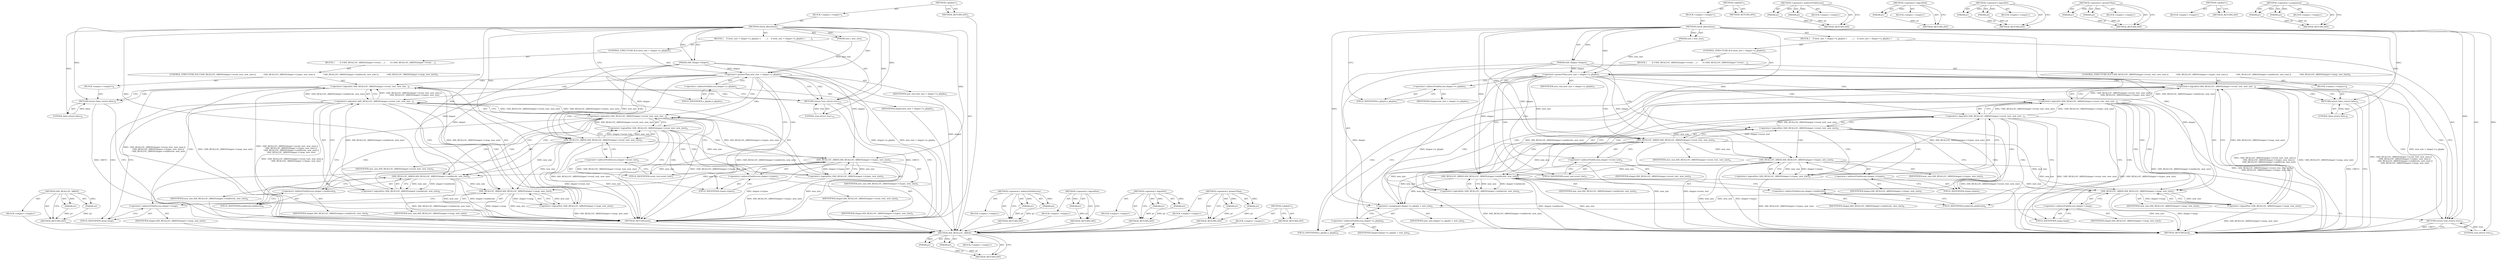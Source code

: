 digraph "&lt;operator&gt;.assignment" {
vulnerable_92 [label=<(METHOD,ASS_REALLOC_ARRAY)>];
vulnerable_93 [label=<(PARAM,p1)>];
vulnerable_94 [label=<(PARAM,p2)>];
vulnerable_95 [label=<(BLOCK,&lt;empty&gt;,&lt;empty&gt;)>];
vulnerable_96 [label=<(METHOD_RETURN,ANY)>];
vulnerable_6 [label=<(METHOD,&lt;global&gt;)<SUB>1</SUB>>];
vulnerable_7 [label=<(BLOCK,&lt;empty&gt;,&lt;empty&gt;)<SUB>1</SUB>>];
vulnerable_8 [label=<(METHOD,check_allocations)<SUB>1</SUB>>];
vulnerable_9 [label=<(PARAM,ASS_Shaper *shaper)<SUB>1</SUB>>];
vulnerable_10 [label=<(PARAM,size_t new_size)<SUB>1</SUB>>];
vulnerable_11 [label=<(BLOCK,{
    if (new_size &gt; shaper-&gt;n_glyphs) {
      ...,{
    if (new_size &gt; shaper-&gt;n_glyphs) {
      ...)<SUB>2</SUB>>];
vulnerable_12 [label=<(CONTROL_STRUCTURE,IF,if (new_size &gt; shaper-&gt;n_glyphs))<SUB>3</SUB>>];
vulnerable_13 [label=<(&lt;operator&gt;.greaterThan,new_size &gt; shaper-&gt;n_glyphs)<SUB>3</SUB>>];
vulnerable_14 [label=<(IDENTIFIER,new_size,new_size &gt; shaper-&gt;n_glyphs)<SUB>3</SUB>>];
vulnerable_15 [label=<(&lt;operator&gt;.indirectFieldAccess,shaper-&gt;n_glyphs)<SUB>3</SUB>>];
vulnerable_16 [label=<(IDENTIFIER,shaper,new_size &gt; shaper-&gt;n_glyphs)<SUB>3</SUB>>];
vulnerable_17 [label=<(FIELD_IDENTIFIER,n_glyphs,n_glyphs)<SUB>3</SUB>>];
vulnerable_18 [label=<(BLOCK,{
        if (!ASS_REALLOC_ARRAY(shaper-&gt;event_...,{
        if (!ASS_REALLOC_ARRAY(shaper-&gt;event_...)<SUB>3</SUB>>];
vulnerable_19 [label=<(CONTROL_STRUCTURE,IF,if (!ASS_REALLOC_ARRAY(shaper-&gt;event_text, new_size) ||
            !ASS_REALLOC_ARRAY(shaper-&gt;ctypes, new_size) ||
             !ASS_REALLOC_ARRAY(shaper-&gt;emblevels, new_size) ||
             !ASS_REALLOC_ARRAY(shaper-&gt;cmap, new_size)))<SUB>4</SUB>>];
vulnerable_20 [label=<(&lt;operator&gt;.logicalOr,!ASS_REALLOC_ARRAY(shaper-&gt;event_text, new_size...)<SUB>4</SUB>>];
vulnerable_21 [label=<(&lt;operator&gt;.logicalOr,!ASS_REALLOC_ARRAY(shaper-&gt;event_text, new_size...)<SUB>4</SUB>>];
vulnerable_22 [label=<(&lt;operator&gt;.logicalOr,!ASS_REALLOC_ARRAY(shaper-&gt;event_text, new_size...)<SUB>4</SUB>>];
vulnerable_23 [label=<(&lt;operator&gt;.logicalNot,!ASS_REALLOC_ARRAY(shaper-&gt;event_text, new_size))<SUB>4</SUB>>];
vulnerable_24 [label=<(ASS_REALLOC_ARRAY,ASS_REALLOC_ARRAY(shaper-&gt;event_text, new_size))<SUB>4</SUB>>];
vulnerable_25 [label=<(&lt;operator&gt;.indirectFieldAccess,shaper-&gt;event_text)<SUB>4</SUB>>];
vulnerable_26 [label=<(IDENTIFIER,shaper,ASS_REALLOC_ARRAY(shaper-&gt;event_text, new_size))<SUB>4</SUB>>];
vulnerable_27 [label=<(FIELD_IDENTIFIER,event_text,event_text)<SUB>4</SUB>>];
vulnerable_28 [label=<(IDENTIFIER,new_size,ASS_REALLOC_ARRAY(shaper-&gt;event_text, new_size))<SUB>4</SUB>>];
vulnerable_29 [label=<(&lt;operator&gt;.logicalNot,!ASS_REALLOC_ARRAY(shaper-&gt;ctypes, new_size))<SUB>5</SUB>>];
vulnerable_30 [label=<(ASS_REALLOC_ARRAY,ASS_REALLOC_ARRAY(shaper-&gt;ctypes, new_size))<SUB>5</SUB>>];
vulnerable_31 [label=<(&lt;operator&gt;.indirectFieldAccess,shaper-&gt;ctypes)<SUB>5</SUB>>];
vulnerable_32 [label=<(IDENTIFIER,shaper,ASS_REALLOC_ARRAY(shaper-&gt;ctypes, new_size))<SUB>5</SUB>>];
vulnerable_33 [label=<(FIELD_IDENTIFIER,ctypes,ctypes)<SUB>5</SUB>>];
vulnerable_34 [label=<(IDENTIFIER,new_size,ASS_REALLOC_ARRAY(shaper-&gt;ctypes, new_size))<SUB>5</SUB>>];
vulnerable_35 [label=<(&lt;operator&gt;.logicalNot,!ASS_REALLOC_ARRAY(shaper-&gt;emblevels, new_size))<SUB>6</SUB>>];
vulnerable_36 [label=<(ASS_REALLOC_ARRAY,ASS_REALLOC_ARRAY(shaper-&gt;emblevels, new_size))<SUB>6</SUB>>];
vulnerable_37 [label=<(&lt;operator&gt;.indirectFieldAccess,shaper-&gt;emblevels)<SUB>6</SUB>>];
vulnerable_38 [label=<(IDENTIFIER,shaper,ASS_REALLOC_ARRAY(shaper-&gt;emblevels, new_size))<SUB>6</SUB>>];
vulnerable_39 [label=<(FIELD_IDENTIFIER,emblevels,emblevels)<SUB>6</SUB>>];
vulnerable_40 [label=<(IDENTIFIER,new_size,ASS_REALLOC_ARRAY(shaper-&gt;emblevels, new_size))<SUB>6</SUB>>];
vulnerable_41 [label=<(&lt;operator&gt;.logicalNot,!ASS_REALLOC_ARRAY(shaper-&gt;cmap, new_size))<SUB>7</SUB>>];
vulnerable_42 [label=<(ASS_REALLOC_ARRAY,ASS_REALLOC_ARRAY(shaper-&gt;cmap, new_size))<SUB>7</SUB>>];
vulnerable_43 [label=<(&lt;operator&gt;.indirectFieldAccess,shaper-&gt;cmap)<SUB>7</SUB>>];
vulnerable_44 [label=<(IDENTIFIER,shaper,ASS_REALLOC_ARRAY(shaper-&gt;cmap, new_size))<SUB>7</SUB>>];
vulnerable_45 [label=<(FIELD_IDENTIFIER,cmap,cmap)<SUB>7</SUB>>];
vulnerable_46 [label=<(IDENTIFIER,new_size,ASS_REALLOC_ARRAY(shaper-&gt;cmap, new_size))<SUB>7</SUB>>];
vulnerable_47 [label=<(BLOCK,&lt;empty&gt;,&lt;empty&gt;)<SUB>8</SUB>>];
vulnerable_48 [label=<(RETURN,return false;,return false;)<SUB>8</SUB>>];
vulnerable_49 [label=<(LITERAL,false,return false;)<SUB>8</SUB>>];
vulnerable_50 [label=<(RETURN,return true;,return true;)<SUB>10</SUB>>];
vulnerable_51 [label=<(LITERAL,true,return true;)<SUB>10</SUB>>];
vulnerable_52 [label=<(METHOD_RETURN,bool)<SUB>1</SUB>>];
vulnerable_54 [label=<(METHOD_RETURN,ANY)<SUB>1</SUB>>];
vulnerable_78 [label=<(METHOD,&lt;operator&gt;.indirectFieldAccess)>];
vulnerable_79 [label=<(PARAM,p1)>];
vulnerable_80 [label=<(PARAM,p2)>];
vulnerable_81 [label=<(BLOCK,&lt;empty&gt;,&lt;empty&gt;)>];
vulnerable_82 [label=<(METHOD_RETURN,ANY)>];
vulnerable_88 [label=<(METHOD,&lt;operator&gt;.logicalNot)>];
vulnerable_89 [label=<(PARAM,p1)>];
vulnerable_90 [label=<(BLOCK,&lt;empty&gt;,&lt;empty&gt;)>];
vulnerable_91 [label=<(METHOD_RETURN,ANY)>];
vulnerable_83 [label=<(METHOD,&lt;operator&gt;.logicalOr)>];
vulnerable_84 [label=<(PARAM,p1)>];
vulnerable_85 [label=<(PARAM,p2)>];
vulnerable_86 [label=<(BLOCK,&lt;empty&gt;,&lt;empty&gt;)>];
vulnerable_87 [label=<(METHOD_RETURN,ANY)>];
vulnerable_73 [label=<(METHOD,&lt;operator&gt;.greaterThan)>];
vulnerable_74 [label=<(PARAM,p1)>];
vulnerable_75 [label=<(PARAM,p2)>];
vulnerable_76 [label=<(BLOCK,&lt;empty&gt;,&lt;empty&gt;)>];
vulnerable_77 [label=<(METHOD_RETURN,ANY)>];
vulnerable_67 [label=<(METHOD,&lt;global&gt;)<SUB>1</SUB>>];
vulnerable_68 [label=<(BLOCK,&lt;empty&gt;,&lt;empty&gt;)>];
vulnerable_69 [label=<(METHOD_RETURN,ANY)>];
fixed_97 [label=<(METHOD,ASS_REALLOC_ARRAY)>];
fixed_98 [label=<(PARAM,p1)>];
fixed_99 [label=<(PARAM,p2)>];
fixed_100 [label=<(BLOCK,&lt;empty&gt;,&lt;empty&gt;)>];
fixed_101 [label=<(METHOD_RETURN,ANY)>];
fixed_6 [label=<(METHOD,&lt;global&gt;)<SUB>1</SUB>>];
fixed_7 [label=<(BLOCK,&lt;empty&gt;,&lt;empty&gt;)<SUB>1</SUB>>];
fixed_8 [label=<(METHOD,check_allocations)<SUB>1</SUB>>];
fixed_9 [label=<(PARAM,ASS_Shaper *shaper)<SUB>1</SUB>>];
fixed_10 [label=<(PARAM,size_t new_size)<SUB>1</SUB>>];
fixed_11 [label=<(BLOCK,{
    if (new_size &gt; shaper-&gt;n_glyphs) {
      ...,{
    if (new_size &gt; shaper-&gt;n_glyphs) {
      ...)<SUB>2</SUB>>];
fixed_12 [label=<(CONTROL_STRUCTURE,IF,if (new_size &gt; shaper-&gt;n_glyphs))<SUB>3</SUB>>];
fixed_13 [label=<(&lt;operator&gt;.greaterThan,new_size &gt; shaper-&gt;n_glyphs)<SUB>3</SUB>>];
fixed_14 [label=<(IDENTIFIER,new_size,new_size &gt; shaper-&gt;n_glyphs)<SUB>3</SUB>>];
fixed_15 [label=<(&lt;operator&gt;.indirectFieldAccess,shaper-&gt;n_glyphs)<SUB>3</SUB>>];
fixed_16 [label=<(IDENTIFIER,shaper,new_size &gt; shaper-&gt;n_glyphs)<SUB>3</SUB>>];
fixed_17 [label=<(FIELD_IDENTIFIER,n_glyphs,n_glyphs)<SUB>3</SUB>>];
fixed_18 [label=<(BLOCK,{
        if (!ASS_REALLOC_ARRAY(shaper-&gt;event_...,{
        if (!ASS_REALLOC_ARRAY(shaper-&gt;event_...)<SUB>3</SUB>>];
fixed_19 [label=<(CONTROL_STRUCTURE,IF,if (!ASS_REALLOC_ARRAY(shaper-&gt;event_text, new_size) ||
            !ASS_REALLOC_ARRAY(shaper-&gt;ctypes, new_size) ||
             !ASS_REALLOC_ARRAY(shaper-&gt;emblevels, new_size) ||
             !ASS_REALLOC_ARRAY(shaper-&gt;cmap, new_size)))<SUB>4</SUB>>];
fixed_20 [label=<(&lt;operator&gt;.logicalOr,!ASS_REALLOC_ARRAY(shaper-&gt;event_text, new_size...)<SUB>4</SUB>>];
fixed_21 [label=<(&lt;operator&gt;.logicalOr,!ASS_REALLOC_ARRAY(shaper-&gt;event_text, new_size...)<SUB>4</SUB>>];
fixed_22 [label=<(&lt;operator&gt;.logicalOr,!ASS_REALLOC_ARRAY(shaper-&gt;event_text, new_size...)<SUB>4</SUB>>];
fixed_23 [label=<(&lt;operator&gt;.logicalNot,!ASS_REALLOC_ARRAY(shaper-&gt;event_text, new_size))<SUB>4</SUB>>];
fixed_24 [label=<(ASS_REALLOC_ARRAY,ASS_REALLOC_ARRAY(shaper-&gt;event_text, new_size))<SUB>4</SUB>>];
fixed_25 [label=<(&lt;operator&gt;.indirectFieldAccess,shaper-&gt;event_text)<SUB>4</SUB>>];
fixed_26 [label=<(IDENTIFIER,shaper,ASS_REALLOC_ARRAY(shaper-&gt;event_text, new_size))<SUB>4</SUB>>];
fixed_27 [label=<(FIELD_IDENTIFIER,event_text,event_text)<SUB>4</SUB>>];
fixed_28 [label=<(IDENTIFIER,new_size,ASS_REALLOC_ARRAY(shaper-&gt;event_text, new_size))<SUB>4</SUB>>];
fixed_29 [label=<(&lt;operator&gt;.logicalNot,!ASS_REALLOC_ARRAY(shaper-&gt;ctypes, new_size))<SUB>5</SUB>>];
fixed_30 [label=<(ASS_REALLOC_ARRAY,ASS_REALLOC_ARRAY(shaper-&gt;ctypes, new_size))<SUB>5</SUB>>];
fixed_31 [label=<(&lt;operator&gt;.indirectFieldAccess,shaper-&gt;ctypes)<SUB>5</SUB>>];
fixed_32 [label=<(IDENTIFIER,shaper,ASS_REALLOC_ARRAY(shaper-&gt;ctypes, new_size))<SUB>5</SUB>>];
fixed_33 [label=<(FIELD_IDENTIFIER,ctypes,ctypes)<SUB>5</SUB>>];
fixed_34 [label=<(IDENTIFIER,new_size,ASS_REALLOC_ARRAY(shaper-&gt;ctypes, new_size))<SUB>5</SUB>>];
fixed_35 [label=<(&lt;operator&gt;.logicalNot,!ASS_REALLOC_ARRAY(shaper-&gt;emblevels, new_size))<SUB>6</SUB>>];
fixed_36 [label=<(ASS_REALLOC_ARRAY,ASS_REALLOC_ARRAY(shaper-&gt;emblevels, new_size))<SUB>6</SUB>>];
fixed_37 [label=<(&lt;operator&gt;.indirectFieldAccess,shaper-&gt;emblevels)<SUB>6</SUB>>];
fixed_38 [label=<(IDENTIFIER,shaper,ASS_REALLOC_ARRAY(shaper-&gt;emblevels, new_size))<SUB>6</SUB>>];
fixed_39 [label=<(FIELD_IDENTIFIER,emblevels,emblevels)<SUB>6</SUB>>];
fixed_40 [label=<(IDENTIFIER,new_size,ASS_REALLOC_ARRAY(shaper-&gt;emblevels, new_size))<SUB>6</SUB>>];
fixed_41 [label=<(&lt;operator&gt;.logicalNot,!ASS_REALLOC_ARRAY(shaper-&gt;cmap, new_size))<SUB>7</SUB>>];
fixed_42 [label=<(ASS_REALLOC_ARRAY,ASS_REALLOC_ARRAY(shaper-&gt;cmap, new_size))<SUB>7</SUB>>];
fixed_43 [label=<(&lt;operator&gt;.indirectFieldAccess,shaper-&gt;cmap)<SUB>7</SUB>>];
fixed_44 [label=<(IDENTIFIER,shaper,ASS_REALLOC_ARRAY(shaper-&gt;cmap, new_size))<SUB>7</SUB>>];
fixed_45 [label=<(FIELD_IDENTIFIER,cmap,cmap)<SUB>7</SUB>>];
fixed_46 [label=<(IDENTIFIER,new_size,ASS_REALLOC_ARRAY(shaper-&gt;cmap, new_size))<SUB>7</SUB>>];
fixed_47 [label=<(BLOCK,&lt;empty&gt;,&lt;empty&gt;)<SUB>8</SUB>>];
fixed_48 [label=<(RETURN,return false;,return false;)<SUB>8</SUB>>];
fixed_49 [label=<(LITERAL,false,return false;)<SUB>8</SUB>>];
fixed_50 [label=<(&lt;operator&gt;.assignment,shaper-&gt;n_glyphs = new_size)<SUB>9</SUB>>];
fixed_51 [label=<(&lt;operator&gt;.indirectFieldAccess,shaper-&gt;n_glyphs)<SUB>9</SUB>>];
fixed_52 [label=<(IDENTIFIER,shaper,shaper-&gt;n_glyphs = new_size)<SUB>9</SUB>>];
fixed_53 [label=<(FIELD_IDENTIFIER,n_glyphs,n_glyphs)<SUB>9</SUB>>];
fixed_54 [label=<(IDENTIFIER,new_size,shaper-&gt;n_glyphs = new_size)<SUB>9</SUB>>];
fixed_55 [label=<(RETURN,return true;,return true;)<SUB>11</SUB>>];
fixed_56 [label=<(LITERAL,true,return true;)<SUB>11</SUB>>];
fixed_57 [label=<(METHOD_RETURN,bool)<SUB>1</SUB>>];
fixed_59 [label=<(METHOD_RETURN,ANY)<SUB>1</SUB>>];
fixed_83 [label=<(METHOD,&lt;operator&gt;.indirectFieldAccess)>];
fixed_84 [label=<(PARAM,p1)>];
fixed_85 [label=<(PARAM,p2)>];
fixed_86 [label=<(BLOCK,&lt;empty&gt;,&lt;empty&gt;)>];
fixed_87 [label=<(METHOD_RETURN,ANY)>];
fixed_93 [label=<(METHOD,&lt;operator&gt;.logicalNot)>];
fixed_94 [label=<(PARAM,p1)>];
fixed_95 [label=<(BLOCK,&lt;empty&gt;,&lt;empty&gt;)>];
fixed_96 [label=<(METHOD_RETURN,ANY)>];
fixed_88 [label=<(METHOD,&lt;operator&gt;.logicalOr)>];
fixed_89 [label=<(PARAM,p1)>];
fixed_90 [label=<(PARAM,p2)>];
fixed_91 [label=<(BLOCK,&lt;empty&gt;,&lt;empty&gt;)>];
fixed_92 [label=<(METHOD_RETURN,ANY)>];
fixed_78 [label=<(METHOD,&lt;operator&gt;.greaterThan)>];
fixed_79 [label=<(PARAM,p1)>];
fixed_80 [label=<(PARAM,p2)>];
fixed_81 [label=<(BLOCK,&lt;empty&gt;,&lt;empty&gt;)>];
fixed_82 [label=<(METHOD_RETURN,ANY)>];
fixed_72 [label=<(METHOD,&lt;global&gt;)<SUB>1</SUB>>];
fixed_73 [label=<(BLOCK,&lt;empty&gt;,&lt;empty&gt;)>];
fixed_74 [label=<(METHOD_RETURN,ANY)>];
fixed_102 [label=<(METHOD,&lt;operator&gt;.assignment)>];
fixed_103 [label=<(PARAM,p1)>];
fixed_104 [label=<(PARAM,p2)>];
fixed_105 [label=<(BLOCK,&lt;empty&gt;,&lt;empty&gt;)>];
fixed_106 [label=<(METHOD_RETURN,ANY)>];
vulnerable_92 -> vulnerable_93  [key=0, label="AST: "];
vulnerable_92 -> vulnerable_93  [key=1, label="DDG: "];
vulnerable_92 -> vulnerable_95  [key=0, label="AST: "];
vulnerable_92 -> vulnerable_94  [key=0, label="AST: "];
vulnerable_92 -> vulnerable_94  [key=1, label="DDG: "];
vulnerable_92 -> vulnerable_96  [key=0, label="AST: "];
vulnerable_92 -> vulnerable_96  [key=1, label="CFG: "];
vulnerable_93 -> vulnerable_96  [key=0, label="DDG: p1"];
vulnerable_94 -> vulnerable_96  [key=0, label="DDG: p2"];
vulnerable_95 -> fixed_97  [key=0];
vulnerable_96 -> fixed_97  [key=0];
vulnerable_6 -> vulnerable_7  [key=0, label="AST: "];
vulnerable_6 -> vulnerable_54  [key=0, label="AST: "];
vulnerable_6 -> vulnerable_54  [key=1, label="CFG: "];
vulnerable_7 -> vulnerable_8  [key=0, label="AST: "];
vulnerable_8 -> vulnerable_9  [key=0, label="AST: "];
vulnerable_8 -> vulnerable_9  [key=1, label="DDG: "];
vulnerable_8 -> vulnerable_10  [key=0, label="AST: "];
vulnerable_8 -> vulnerable_10  [key=1, label="DDG: "];
vulnerable_8 -> vulnerable_11  [key=0, label="AST: "];
vulnerable_8 -> vulnerable_52  [key=0, label="AST: "];
vulnerable_8 -> vulnerable_17  [key=0, label="CFG: "];
vulnerable_8 -> vulnerable_50  [key=0, label="DDG: "];
vulnerable_8 -> vulnerable_51  [key=0, label="DDG: "];
vulnerable_8 -> vulnerable_13  [key=0, label="DDG: "];
vulnerable_8 -> vulnerable_48  [key=0, label="DDG: "];
vulnerable_8 -> vulnerable_49  [key=0, label="DDG: "];
vulnerable_8 -> vulnerable_42  [key=0, label="DDG: "];
vulnerable_8 -> vulnerable_36  [key=0, label="DDG: "];
vulnerable_8 -> vulnerable_24  [key=0, label="DDG: "];
vulnerable_8 -> vulnerable_30  [key=0, label="DDG: "];
vulnerable_9 -> vulnerable_52  [key=0, label="DDG: shaper"];
vulnerable_9 -> vulnerable_13  [key=0, label="DDG: shaper"];
vulnerable_9 -> vulnerable_42  [key=0, label="DDG: shaper"];
vulnerable_9 -> vulnerable_36  [key=0, label="DDG: shaper"];
vulnerable_9 -> vulnerable_24  [key=0, label="DDG: shaper"];
vulnerable_9 -> vulnerable_30  [key=0, label="DDG: shaper"];
vulnerable_10 -> vulnerable_13  [key=0, label="DDG: new_size"];
vulnerable_11 -> vulnerable_12  [key=0, label="AST: "];
vulnerable_11 -> vulnerable_50  [key=0, label="AST: "];
vulnerable_12 -> vulnerable_13  [key=0, label="AST: "];
vulnerable_12 -> vulnerable_18  [key=0, label="AST: "];
vulnerable_13 -> vulnerable_14  [key=0, label="AST: "];
vulnerable_13 -> vulnerable_15  [key=0, label="AST: "];
vulnerable_13 -> vulnerable_27  [key=0, label="CFG: "];
vulnerable_13 -> vulnerable_27  [key=1, label="CDG: "];
vulnerable_13 -> vulnerable_50  [key=0, label="CFG: "];
vulnerable_13 -> vulnerable_50  [key=1, label="CDG: "];
vulnerable_13 -> vulnerable_52  [key=0, label="DDG: shaper-&gt;n_glyphs"];
vulnerable_13 -> vulnerable_52  [key=1, label="DDG: new_size &gt; shaper-&gt;n_glyphs"];
vulnerable_13 -> vulnerable_24  [key=0, label="DDG: new_size"];
vulnerable_13 -> vulnerable_24  [key=1, label="CDG: "];
vulnerable_13 -> vulnerable_21  [key=0, label="CDG: "];
vulnerable_13 -> vulnerable_23  [key=0, label="CDG: "];
vulnerable_13 -> vulnerable_20  [key=0, label="CDG: "];
vulnerable_13 -> vulnerable_25  [key=0, label="CDG: "];
vulnerable_13 -> vulnerable_22  [key=0, label="CDG: "];
vulnerable_14 -> fixed_97  [key=0];
vulnerable_15 -> vulnerable_16  [key=0, label="AST: "];
vulnerable_15 -> vulnerable_17  [key=0, label="AST: "];
vulnerable_15 -> vulnerable_13  [key=0, label="CFG: "];
vulnerable_16 -> fixed_97  [key=0];
vulnerable_17 -> vulnerable_15  [key=0, label="CFG: "];
vulnerable_18 -> vulnerable_19  [key=0, label="AST: "];
vulnerable_19 -> vulnerable_20  [key=0, label="AST: "];
vulnerable_19 -> vulnerable_47  [key=0, label="AST: "];
vulnerable_20 -> vulnerable_21  [key=0, label="AST: "];
vulnerable_20 -> vulnerable_41  [key=0, label="AST: "];
vulnerable_20 -> vulnerable_48  [key=0, label="CFG: "];
vulnerable_20 -> vulnerable_48  [key=1, label="CDG: "];
vulnerable_20 -> vulnerable_50  [key=0, label="CFG: "];
vulnerable_20 -> vulnerable_50  [key=1, label="CDG: "];
vulnerable_20 -> vulnerable_52  [key=0, label="DDG: !ASS_REALLOC_ARRAY(shaper-&gt;event_text, new_size) ||
            !ASS_REALLOC_ARRAY(shaper-&gt;ctypes, new_size) ||
             !ASS_REALLOC_ARRAY(shaper-&gt;emblevels, new_size)"];
vulnerable_20 -> vulnerable_52  [key=1, label="DDG: !ASS_REALLOC_ARRAY(shaper-&gt;cmap, new_size)"];
vulnerable_20 -> vulnerable_52  [key=2, label="DDG: !ASS_REALLOC_ARRAY(shaper-&gt;event_text, new_size) ||
            !ASS_REALLOC_ARRAY(shaper-&gt;ctypes, new_size) ||
             !ASS_REALLOC_ARRAY(shaper-&gt;emblevels, new_size) ||
             !ASS_REALLOC_ARRAY(shaper-&gt;cmap, new_size)"];
vulnerable_21 -> vulnerable_22  [key=0, label="AST: "];
vulnerable_21 -> vulnerable_35  [key=0, label="AST: "];
vulnerable_21 -> vulnerable_20  [key=0, label="CFG: "];
vulnerable_21 -> vulnerable_20  [key=1, label="DDG: !ASS_REALLOC_ARRAY(shaper-&gt;event_text, new_size) ||
            !ASS_REALLOC_ARRAY(shaper-&gt;ctypes, new_size)"];
vulnerable_21 -> vulnerable_20  [key=2, label="DDG: !ASS_REALLOC_ARRAY(shaper-&gt;emblevels, new_size)"];
vulnerable_21 -> vulnerable_45  [key=0, label="CFG: "];
vulnerable_21 -> vulnerable_45  [key=1, label="CDG: "];
vulnerable_21 -> vulnerable_52  [key=0, label="DDG: !ASS_REALLOC_ARRAY(shaper-&gt;event_text, new_size) ||
            !ASS_REALLOC_ARRAY(shaper-&gt;ctypes, new_size)"];
vulnerable_21 -> vulnerable_52  [key=1, label="DDG: !ASS_REALLOC_ARRAY(shaper-&gt;emblevels, new_size)"];
vulnerable_21 -> vulnerable_42  [key=0, label="CDG: "];
vulnerable_21 -> vulnerable_41  [key=0, label="CDG: "];
vulnerable_21 -> vulnerable_43  [key=0, label="CDG: "];
vulnerable_22 -> vulnerable_23  [key=0, label="AST: "];
vulnerable_22 -> vulnerable_29  [key=0, label="AST: "];
vulnerable_22 -> vulnerable_21  [key=0, label="CFG: "];
vulnerable_22 -> vulnerable_21  [key=1, label="DDG: !ASS_REALLOC_ARRAY(shaper-&gt;event_text, new_size)"];
vulnerable_22 -> vulnerable_21  [key=2, label="DDG: !ASS_REALLOC_ARRAY(shaper-&gt;ctypes, new_size)"];
vulnerable_22 -> vulnerable_39  [key=0, label="CFG: "];
vulnerable_22 -> vulnerable_39  [key=1, label="CDG: "];
vulnerable_22 -> vulnerable_52  [key=0, label="DDG: !ASS_REALLOC_ARRAY(shaper-&gt;event_text, new_size)"];
vulnerable_22 -> vulnerable_52  [key=1, label="DDG: !ASS_REALLOC_ARRAY(shaper-&gt;ctypes, new_size)"];
vulnerable_22 -> vulnerable_36  [key=0, label="CDG: "];
vulnerable_22 -> vulnerable_37  [key=0, label="CDG: "];
vulnerable_22 -> vulnerable_35  [key=0, label="CDG: "];
vulnerable_23 -> vulnerable_24  [key=0, label="AST: "];
vulnerable_23 -> vulnerable_22  [key=0, label="CFG: "];
vulnerable_23 -> vulnerable_22  [key=1, label="DDG: ASS_REALLOC_ARRAY(shaper-&gt;event_text, new_size)"];
vulnerable_23 -> vulnerable_33  [key=0, label="CFG: "];
vulnerable_23 -> vulnerable_33  [key=1, label="CDG: "];
vulnerable_23 -> vulnerable_52  [key=0, label="DDG: ASS_REALLOC_ARRAY(shaper-&gt;event_text, new_size)"];
vulnerable_23 -> vulnerable_30  [key=0, label="CDG: "];
vulnerable_23 -> vulnerable_29  [key=0, label="CDG: "];
vulnerable_23 -> vulnerable_31  [key=0, label="CDG: "];
vulnerable_24 -> vulnerable_25  [key=0, label="AST: "];
vulnerable_24 -> vulnerable_28  [key=0, label="AST: "];
vulnerable_24 -> vulnerable_23  [key=0, label="CFG: "];
vulnerable_24 -> vulnerable_23  [key=1, label="DDG: shaper-&gt;event_text"];
vulnerable_24 -> vulnerable_23  [key=2, label="DDG: new_size"];
vulnerable_24 -> vulnerable_52  [key=0, label="DDG: shaper-&gt;event_text"];
vulnerable_24 -> vulnerable_52  [key=1, label="DDG: new_size"];
vulnerable_24 -> vulnerable_42  [key=0, label="DDG: new_size"];
vulnerable_24 -> vulnerable_36  [key=0, label="DDG: new_size"];
vulnerable_24 -> vulnerable_30  [key=0, label="DDG: new_size"];
vulnerable_25 -> vulnerable_26  [key=0, label="AST: "];
vulnerable_25 -> vulnerable_27  [key=0, label="AST: "];
vulnerable_25 -> vulnerable_24  [key=0, label="CFG: "];
vulnerable_26 -> fixed_97  [key=0];
vulnerable_27 -> vulnerable_25  [key=0, label="CFG: "];
vulnerable_28 -> fixed_97  [key=0];
vulnerable_29 -> vulnerable_30  [key=0, label="AST: "];
vulnerable_29 -> vulnerable_22  [key=0, label="CFG: "];
vulnerable_29 -> vulnerable_22  [key=1, label="DDG: ASS_REALLOC_ARRAY(shaper-&gt;ctypes, new_size)"];
vulnerable_29 -> vulnerable_52  [key=0, label="DDG: ASS_REALLOC_ARRAY(shaper-&gt;ctypes, new_size)"];
vulnerable_30 -> vulnerable_31  [key=0, label="AST: "];
vulnerable_30 -> vulnerable_34  [key=0, label="AST: "];
vulnerable_30 -> vulnerable_29  [key=0, label="CFG: "];
vulnerable_30 -> vulnerable_29  [key=1, label="DDG: shaper-&gt;ctypes"];
vulnerable_30 -> vulnerable_29  [key=2, label="DDG: new_size"];
vulnerable_30 -> vulnerable_52  [key=0, label="DDG: shaper-&gt;ctypes"];
vulnerable_30 -> vulnerable_52  [key=1, label="DDG: new_size"];
vulnerable_30 -> vulnerable_42  [key=0, label="DDG: new_size"];
vulnerable_30 -> vulnerable_36  [key=0, label="DDG: new_size"];
vulnerable_31 -> vulnerable_32  [key=0, label="AST: "];
vulnerable_31 -> vulnerable_33  [key=0, label="AST: "];
vulnerable_31 -> vulnerable_30  [key=0, label="CFG: "];
vulnerable_32 -> fixed_97  [key=0];
vulnerable_33 -> vulnerable_31  [key=0, label="CFG: "];
vulnerable_34 -> fixed_97  [key=0];
vulnerable_35 -> vulnerable_36  [key=0, label="AST: "];
vulnerable_35 -> vulnerable_21  [key=0, label="CFG: "];
vulnerable_35 -> vulnerable_21  [key=1, label="DDG: ASS_REALLOC_ARRAY(shaper-&gt;emblevels, new_size)"];
vulnerable_35 -> vulnerable_52  [key=0, label="DDG: ASS_REALLOC_ARRAY(shaper-&gt;emblevels, new_size)"];
vulnerable_36 -> vulnerable_37  [key=0, label="AST: "];
vulnerable_36 -> vulnerable_40  [key=0, label="AST: "];
vulnerable_36 -> vulnerable_35  [key=0, label="CFG: "];
vulnerable_36 -> vulnerable_35  [key=1, label="DDG: shaper-&gt;emblevels"];
vulnerable_36 -> vulnerable_35  [key=2, label="DDG: new_size"];
vulnerable_36 -> vulnerable_52  [key=0, label="DDG: shaper-&gt;emblevels"];
vulnerable_36 -> vulnerable_52  [key=1, label="DDG: new_size"];
vulnerable_36 -> vulnerable_42  [key=0, label="DDG: new_size"];
vulnerable_37 -> vulnerable_38  [key=0, label="AST: "];
vulnerable_37 -> vulnerable_39  [key=0, label="AST: "];
vulnerable_37 -> vulnerable_36  [key=0, label="CFG: "];
vulnerable_38 -> fixed_97  [key=0];
vulnerable_39 -> vulnerable_37  [key=0, label="CFG: "];
vulnerable_40 -> fixed_97  [key=0];
vulnerable_41 -> vulnerable_42  [key=0, label="AST: "];
vulnerable_41 -> vulnerable_20  [key=0, label="CFG: "];
vulnerable_41 -> vulnerable_20  [key=1, label="DDG: ASS_REALLOC_ARRAY(shaper-&gt;cmap, new_size)"];
vulnerable_41 -> vulnerable_52  [key=0, label="DDG: ASS_REALLOC_ARRAY(shaper-&gt;cmap, new_size)"];
vulnerable_42 -> vulnerable_43  [key=0, label="AST: "];
vulnerable_42 -> vulnerable_46  [key=0, label="AST: "];
vulnerable_42 -> vulnerable_41  [key=0, label="CFG: "];
vulnerable_42 -> vulnerable_41  [key=1, label="DDG: shaper-&gt;cmap"];
vulnerable_42 -> vulnerable_41  [key=2, label="DDG: new_size"];
vulnerable_42 -> vulnerable_52  [key=0, label="DDG: shaper-&gt;cmap"];
vulnerable_42 -> vulnerable_52  [key=1, label="DDG: new_size"];
vulnerable_43 -> vulnerable_44  [key=0, label="AST: "];
vulnerable_43 -> vulnerable_45  [key=0, label="AST: "];
vulnerable_43 -> vulnerable_42  [key=0, label="CFG: "];
vulnerable_44 -> fixed_97  [key=0];
vulnerable_45 -> vulnerable_43  [key=0, label="CFG: "];
vulnerable_46 -> fixed_97  [key=0];
vulnerable_47 -> vulnerable_48  [key=0, label="AST: "];
vulnerable_48 -> vulnerable_49  [key=0, label="AST: "];
vulnerable_48 -> vulnerable_52  [key=0, label="CFG: "];
vulnerable_48 -> vulnerable_52  [key=1, label="DDG: &lt;RET&gt;"];
vulnerable_49 -> vulnerable_48  [key=0, label="DDG: false"];
vulnerable_50 -> vulnerable_51  [key=0, label="AST: "];
vulnerable_50 -> vulnerable_52  [key=0, label="CFG: "];
vulnerable_50 -> vulnerable_52  [key=1, label="DDG: &lt;RET&gt;"];
vulnerable_51 -> vulnerable_50  [key=0, label="DDG: true"];
vulnerable_52 -> fixed_97  [key=0];
vulnerable_54 -> fixed_97  [key=0];
vulnerable_78 -> vulnerable_79  [key=0, label="AST: "];
vulnerable_78 -> vulnerable_79  [key=1, label="DDG: "];
vulnerable_78 -> vulnerable_81  [key=0, label="AST: "];
vulnerable_78 -> vulnerable_80  [key=0, label="AST: "];
vulnerable_78 -> vulnerable_80  [key=1, label="DDG: "];
vulnerable_78 -> vulnerable_82  [key=0, label="AST: "];
vulnerable_78 -> vulnerable_82  [key=1, label="CFG: "];
vulnerable_79 -> vulnerable_82  [key=0, label="DDG: p1"];
vulnerable_80 -> vulnerable_82  [key=0, label="DDG: p2"];
vulnerable_81 -> fixed_97  [key=0];
vulnerable_82 -> fixed_97  [key=0];
vulnerable_88 -> vulnerable_89  [key=0, label="AST: "];
vulnerable_88 -> vulnerable_89  [key=1, label="DDG: "];
vulnerable_88 -> vulnerable_90  [key=0, label="AST: "];
vulnerable_88 -> vulnerable_91  [key=0, label="AST: "];
vulnerable_88 -> vulnerable_91  [key=1, label="CFG: "];
vulnerable_89 -> vulnerable_91  [key=0, label="DDG: p1"];
vulnerable_90 -> fixed_97  [key=0];
vulnerable_91 -> fixed_97  [key=0];
vulnerable_83 -> vulnerable_84  [key=0, label="AST: "];
vulnerable_83 -> vulnerable_84  [key=1, label="DDG: "];
vulnerable_83 -> vulnerable_86  [key=0, label="AST: "];
vulnerable_83 -> vulnerable_85  [key=0, label="AST: "];
vulnerable_83 -> vulnerable_85  [key=1, label="DDG: "];
vulnerable_83 -> vulnerable_87  [key=0, label="AST: "];
vulnerable_83 -> vulnerable_87  [key=1, label="CFG: "];
vulnerable_84 -> vulnerable_87  [key=0, label="DDG: p1"];
vulnerable_85 -> vulnerable_87  [key=0, label="DDG: p2"];
vulnerable_86 -> fixed_97  [key=0];
vulnerable_87 -> fixed_97  [key=0];
vulnerable_73 -> vulnerable_74  [key=0, label="AST: "];
vulnerable_73 -> vulnerable_74  [key=1, label="DDG: "];
vulnerable_73 -> vulnerable_76  [key=0, label="AST: "];
vulnerable_73 -> vulnerable_75  [key=0, label="AST: "];
vulnerable_73 -> vulnerable_75  [key=1, label="DDG: "];
vulnerable_73 -> vulnerable_77  [key=0, label="AST: "];
vulnerable_73 -> vulnerable_77  [key=1, label="CFG: "];
vulnerable_74 -> vulnerable_77  [key=0, label="DDG: p1"];
vulnerable_75 -> vulnerable_77  [key=0, label="DDG: p2"];
vulnerable_76 -> fixed_97  [key=0];
vulnerable_77 -> fixed_97  [key=0];
vulnerable_67 -> vulnerable_68  [key=0, label="AST: "];
vulnerable_67 -> vulnerable_69  [key=0, label="AST: "];
vulnerable_67 -> vulnerable_69  [key=1, label="CFG: "];
vulnerable_68 -> fixed_97  [key=0];
vulnerable_69 -> fixed_97  [key=0];
fixed_97 -> fixed_98  [key=0, label="AST: "];
fixed_97 -> fixed_98  [key=1, label="DDG: "];
fixed_97 -> fixed_100  [key=0, label="AST: "];
fixed_97 -> fixed_99  [key=0, label="AST: "];
fixed_97 -> fixed_99  [key=1, label="DDG: "];
fixed_97 -> fixed_101  [key=0, label="AST: "];
fixed_97 -> fixed_101  [key=1, label="CFG: "];
fixed_98 -> fixed_101  [key=0, label="DDG: p1"];
fixed_99 -> fixed_101  [key=0, label="DDG: p2"];
fixed_6 -> fixed_7  [key=0, label="AST: "];
fixed_6 -> fixed_59  [key=0, label="AST: "];
fixed_6 -> fixed_59  [key=1, label="CFG: "];
fixed_7 -> fixed_8  [key=0, label="AST: "];
fixed_8 -> fixed_9  [key=0, label="AST: "];
fixed_8 -> fixed_9  [key=1, label="DDG: "];
fixed_8 -> fixed_10  [key=0, label="AST: "];
fixed_8 -> fixed_10  [key=1, label="DDG: "];
fixed_8 -> fixed_11  [key=0, label="AST: "];
fixed_8 -> fixed_57  [key=0, label="AST: "];
fixed_8 -> fixed_17  [key=0, label="CFG: "];
fixed_8 -> fixed_55  [key=0, label="DDG: "];
fixed_8 -> fixed_56  [key=0, label="DDG: "];
fixed_8 -> fixed_13  [key=0, label="DDG: "];
fixed_8 -> fixed_50  [key=0, label="DDG: "];
fixed_8 -> fixed_48  [key=0, label="DDG: "];
fixed_8 -> fixed_49  [key=0, label="DDG: "];
fixed_8 -> fixed_42  [key=0, label="DDG: "];
fixed_8 -> fixed_36  [key=0, label="DDG: "];
fixed_8 -> fixed_24  [key=0, label="DDG: "];
fixed_8 -> fixed_30  [key=0, label="DDG: "];
fixed_9 -> fixed_57  [key=0, label="DDG: shaper"];
fixed_9 -> fixed_13  [key=0, label="DDG: shaper"];
fixed_9 -> fixed_42  [key=0, label="DDG: shaper"];
fixed_9 -> fixed_36  [key=0, label="DDG: shaper"];
fixed_9 -> fixed_24  [key=0, label="DDG: shaper"];
fixed_9 -> fixed_30  [key=0, label="DDG: shaper"];
fixed_10 -> fixed_13  [key=0, label="DDG: new_size"];
fixed_11 -> fixed_12  [key=0, label="AST: "];
fixed_11 -> fixed_55  [key=0, label="AST: "];
fixed_12 -> fixed_13  [key=0, label="AST: "];
fixed_12 -> fixed_18  [key=0, label="AST: "];
fixed_13 -> fixed_14  [key=0, label="AST: "];
fixed_13 -> fixed_15  [key=0, label="AST: "];
fixed_13 -> fixed_27  [key=0, label="CFG: "];
fixed_13 -> fixed_27  [key=1, label="CDG: "];
fixed_13 -> fixed_55  [key=0, label="CFG: "];
fixed_13 -> fixed_55  [key=1, label="CDG: "];
fixed_13 -> fixed_57  [key=0, label="DDG: shaper-&gt;n_glyphs"];
fixed_13 -> fixed_57  [key=1, label="DDG: new_size &gt; shaper-&gt;n_glyphs"];
fixed_13 -> fixed_24  [key=0, label="DDG: new_size"];
fixed_13 -> fixed_24  [key=1, label="CDG: "];
fixed_13 -> fixed_21  [key=0, label="CDG: "];
fixed_13 -> fixed_23  [key=0, label="CDG: "];
fixed_13 -> fixed_20  [key=0, label="CDG: "];
fixed_13 -> fixed_25  [key=0, label="CDG: "];
fixed_13 -> fixed_22  [key=0, label="CDG: "];
fixed_15 -> fixed_16  [key=0, label="AST: "];
fixed_15 -> fixed_17  [key=0, label="AST: "];
fixed_15 -> fixed_13  [key=0, label="CFG: "];
fixed_17 -> fixed_15  [key=0, label="CFG: "];
fixed_18 -> fixed_19  [key=0, label="AST: "];
fixed_18 -> fixed_50  [key=0, label="AST: "];
fixed_19 -> fixed_20  [key=0, label="AST: "];
fixed_19 -> fixed_47  [key=0, label="AST: "];
fixed_20 -> fixed_21  [key=0, label="AST: "];
fixed_20 -> fixed_41  [key=0, label="AST: "];
fixed_20 -> fixed_48  [key=0, label="CFG: "];
fixed_20 -> fixed_48  [key=1, label="CDG: "];
fixed_20 -> fixed_53  [key=0, label="CFG: "];
fixed_20 -> fixed_53  [key=1, label="CDG: "];
fixed_20 -> fixed_57  [key=0, label="DDG: !ASS_REALLOC_ARRAY(shaper-&gt;event_text, new_size) ||
            !ASS_REALLOC_ARRAY(shaper-&gt;ctypes, new_size) ||
             !ASS_REALLOC_ARRAY(shaper-&gt;emblevels, new_size)"];
fixed_20 -> fixed_57  [key=1, label="DDG: !ASS_REALLOC_ARRAY(shaper-&gt;cmap, new_size)"];
fixed_20 -> fixed_57  [key=2, label="DDG: !ASS_REALLOC_ARRAY(shaper-&gt;event_text, new_size) ||
            !ASS_REALLOC_ARRAY(shaper-&gt;ctypes, new_size) ||
             !ASS_REALLOC_ARRAY(shaper-&gt;emblevels, new_size) ||
             !ASS_REALLOC_ARRAY(shaper-&gt;cmap, new_size)"];
fixed_20 -> fixed_51  [key=0, label="CDG: "];
fixed_20 -> fixed_50  [key=0, label="CDG: "];
fixed_20 -> fixed_55  [key=0, label="CDG: "];
fixed_21 -> fixed_22  [key=0, label="AST: "];
fixed_21 -> fixed_35  [key=0, label="AST: "];
fixed_21 -> fixed_20  [key=0, label="CFG: "];
fixed_21 -> fixed_20  [key=1, label="DDG: !ASS_REALLOC_ARRAY(shaper-&gt;event_text, new_size) ||
            !ASS_REALLOC_ARRAY(shaper-&gt;ctypes, new_size)"];
fixed_21 -> fixed_20  [key=2, label="DDG: !ASS_REALLOC_ARRAY(shaper-&gt;emblevels, new_size)"];
fixed_21 -> fixed_45  [key=0, label="CFG: "];
fixed_21 -> fixed_45  [key=1, label="CDG: "];
fixed_21 -> fixed_57  [key=0, label="DDG: !ASS_REALLOC_ARRAY(shaper-&gt;event_text, new_size) ||
            !ASS_REALLOC_ARRAY(shaper-&gt;ctypes, new_size)"];
fixed_21 -> fixed_57  [key=1, label="DDG: !ASS_REALLOC_ARRAY(shaper-&gt;emblevels, new_size)"];
fixed_21 -> fixed_42  [key=0, label="CDG: "];
fixed_21 -> fixed_41  [key=0, label="CDG: "];
fixed_21 -> fixed_43  [key=0, label="CDG: "];
fixed_22 -> fixed_23  [key=0, label="AST: "];
fixed_22 -> fixed_29  [key=0, label="AST: "];
fixed_22 -> fixed_21  [key=0, label="CFG: "];
fixed_22 -> fixed_21  [key=1, label="DDG: !ASS_REALLOC_ARRAY(shaper-&gt;event_text, new_size)"];
fixed_22 -> fixed_21  [key=2, label="DDG: !ASS_REALLOC_ARRAY(shaper-&gt;ctypes, new_size)"];
fixed_22 -> fixed_39  [key=0, label="CFG: "];
fixed_22 -> fixed_39  [key=1, label="CDG: "];
fixed_22 -> fixed_57  [key=0, label="DDG: !ASS_REALLOC_ARRAY(shaper-&gt;event_text, new_size)"];
fixed_22 -> fixed_57  [key=1, label="DDG: !ASS_REALLOC_ARRAY(shaper-&gt;ctypes, new_size)"];
fixed_22 -> fixed_36  [key=0, label="CDG: "];
fixed_22 -> fixed_37  [key=0, label="CDG: "];
fixed_22 -> fixed_35  [key=0, label="CDG: "];
fixed_23 -> fixed_24  [key=0, label="AST: "];
fixed_23 -> fixed_22  [key=0, label="CFG: "];
fixed_23 -> fixed_22  [key=1, label="DDG: ASS_REALLOC_ARRAY(shaper-&gt;event_text, new_size)"];
fixed_23 -> fixed_33  [key=0, label="CFG: "];
fixed_23 -> fixed_33  [key=1, label="CDG: "];
fixed_23 -> fixed_57  [key=0, label="DDG: ASS_REALLOC_ARRAY(shaper-&gt;event_text, new_size)"];
fixed_23 -> fixed_30  [key=0, label="CDG: "];
fixed_23 -> fixed_29  [key=0, label="CDG: "];
fixed_23 -> fixed_31  [key=0, label="CDG: "];
fixed_24 -> fixed_25  [key=0, label="AST: "];
fixed_24 -> fixed_28  [key=0, label="AST: "];
fixed_24 -> fixed_23  [key=0, label="CFG: "];
fixed_24 -> fixed_23  [key=1, label="DDG: shaper-&gt;event_text"];
fixed_24 -> fixed_23  [key=2, label="DDG: new_size"];
fixed_24 -> fixed_57  [key=0, label="DDG: shaper-&gt;event_text"];
fixed_24 -> fixed_57  [key=1, label="DDG: new_size"];
fixed_24 -> fixed_50  [key=0, label="DDG: new_size"];
fixed_24 -> fixed_42  [key=0, label="DDG: new_size"];
fixed_24 -> fixed_36  [key=0, label="DDG: new_size"];
fixed_24 -> fixed_30  [key=0, label="DDG: new_size"];
fixed_25 -> fixed_26  [key=0, label="AST: "];
fixed_25 -> fixed_27  [key=0, label="AST: "];
fixed_25 -> fixed_24  [key=0, label="CFG: "];
fixed_27 -> fixed_25  [key=0, label="CFG: "];
fixed_29 -> fixed_30  [key=0, label="AST: "];
fixed_29 -> fixed_22  [key=0, label="CFG: "];
fixed_29 -> fixed_22  [key=1, label="DDG: ASS_REALLOC_ARRAY(shaper-&gt;ctypes, new_size)"];
fixed_29 -> fixed_57  [key=0, label="DDG: ASS_REALLOC_ARRAY(shaper-&gt;ctypes, new_size)"];
fixed_30 -> fixed_31  [key=0, label="AST: "];
fixed_30 -> fixed_34  [key=0, label="AST: "];
fixed_30 -> fixed_29  [key=0, label="CFG: "];
fixed_30 -> fixed_29  [key=1, label="DDG: shaper-&gt;ctypes"];
fixed_30 -> fixed_29  [key=2, label="DDG: new_size"];
fixed_30 -> fixed_57  [key=0, label="DDG: shaper-&gt;ctypes"];
fixed_30 -> fixed_57  [key=1, label="DDG: new_size"];
fixed_30 -> fixed_50  [key=0, label="DDG: new_size"];
fixed_30 -> fixed_42  [key=0, label="DDG: new_size"];
fixed_30 -> fixed_36  [key=0, label="DDG: new_size"];
fixed_31 -> fixed_32  [key=0, label="AST: "];
fixed_31 -> fixed_33  [key=0, label="AST: "];
fixed_31 -> fixed_30  [key=0, label="CFG: "];
fixed_33 -> fixed_31  [key=0, label="CFG: "];
fixed_35 -> fixed_36  [key=0, label="AST: "];
fixed_35 -> fixed_21  [key=0, label="CFG: "];
fixed_35 -> fixed_21  [key=1, label="DDG: ASS_REALLOC_ARRAY(shaper-&gt;emblevels, new_size)"];
fixed_35 -> fixed_57  [key=0, label="DDG: ASS_REALLOC_ARRAY(shaper-&gt;emblevels, new_size)"];
fixed_36 -> fixed_37  [key=0, label="AST: "];
fixed_36 -> fixed_40  [key=0, label="AST: "];
fixed_36 -> fixed_35  [key=0, label="CFG: "];
fixed_36 -> fixed_35  [key=1, label="DDG: shaper-&gt;emblevels"];
fixed_36 -> fixed_35  [key=2, label="DDG: new_size"];
fixed_36 -> fixed_57  [key=0, label="DDG: shaper-&gt;emblevels"];
fixed_36 -> fixed_57  [key=1, label="DDG: new_size"];
fixed_36 -> fixed_50  [key=0, label="DDG: new_size"];
fixed_36 -> fixed_42  [key=0, label="DDG: new_size"];
fixed_37 -> fixed_38  [key=0, label="AST: "];
fixed_37 -> fixed_39  [key=0, label="AST: "];
fixed_37 -> fixed_36  [key=0, label="CFG: "];
fixed_39 -> fixed_37  [key=0, label="CFG: "];
fixed_41 -> fixed_42  [key=0, label="AST: "];
fixed_41 -> fixed_20  [key=0, label="CFG: "];
fixed_41 -> fixed_20  [key=1, label="DDG: ASS_REALLOC_ARRAY(shaper-&gt;cmap, new_size)"];
fixed_41 -> fixed_57  [key=0, label="DDG: ASS_REALLOC_ARRAY(shaper-&gt;cmap, new_size)"];
fixed_42 -> fixed_43  [key=0, label="AST: "];
fixed_42 -> fixed_46  [key=0, label="AST: "];
fixed_42 -> fixed_41  [key=0, label="CFG: "];
fixed_42 -> fixed_41  [key=1, label="DDG: shaper-&gt;cmap"];
fixed_42 -> fixed_41  [key=2, label="DDG: new_size"];
fixed_42 -> fixed_57  [key=0, label="DDG: shaper-&gt;cmap"];
fixed_42 -> fixed_57  [key=1, label="DDG: new_size"];
fixed_42 -> fixed_50  [key=0, label="DDG: new_size"];
fixed_43 -> fixed_44  [key=0, label="AST: "];
fixed_43 -> fixed_45  [key=0, label="AST: "];
fixed_43 -> fixed_42  [key=0, label="CFG: "];
fixed_45 -> fixed_43  [key=0, label="CFG: "];
fixed_47 -> fixed_48  [key=0, label="AST: "];
fixed_48 -> fixed_49  [key=0, label="AST: "];
fixed_48 -> fixed_57  [key=0, label="CFG: "];
fixed_48 -> fixed_57  [key=1, label="DDG: &lt;RET&gt;"];
fixed_49 -> fixed_48  [key=0, label="DDG: false"];
fixed_50 -> fixed_51  [key=0, label="AST: "];
fixed_50 -> fixed_54  [key=0, label="AST: "];
fixed_50 -> fixed_55  [key=0, label="CFG: "];
fixed_51 -> fixed_52  [key=0, label="AST: "];
fixed_51 -> fixed_53  [key=0, label="AST: "];
fixed_51 -> fixed_50  [key=0, label="CFG: "];
fixed_53 -> fixed_51  [key=0, label="CFG: "];
fixed_55 -> fixed_56  [key=0, label="AST: "];
fixed_55 -> fixed_57  [key=0, label="CFG: "];
fixed_55 -> fixed_57  [key=1, label="DDG: &lt;RET&gt;"];
fixed_56 -> fixed_55  [key=0, label="DDG: true"];
fixed_83 -> fixed_84  [key=0, label="AST: "];
fixed_83 -> fixed_84  [key=1, label="DDG: "];
fixed_83 -> fixed_86  [key=0, label="AST: "];
fixed_83 -> fixed_85  [key=0, label="AST: "];
fixed_83 -> fixed_85  [key=1, label="DDG: "];
fixed_83 -> fixed_87  [key=0, label="AST: "];
fixed_83 -> fixed_87  [key=1, label="CFG: "];
fixed_84 -> fixed_87  [key=0, label="DDG: p1"];
fixed_85 -> fixed_87  [key=0, label="DDG: p2"];
fixed_93 -> fixed_94  [key=0, label="AST: "];
fixed_93 -> fixed_94  [key=1, label="DDG: "];
fixed_93 -> fixed_95  [key=0, label="AST: "];
fixed_93 -> fixed_96  [key=0, label="AST: "];
fixed_93 -> fixed_96  [key=1, label="CFG: "];
fixed_94 -> fixed_96  [key=0, label="DDG: p1"];
fixed_88 -> fixed_89  [key=0, label="AST: "];
fixed_88 -> fixed_89  [key=1, label="DDG: "];
fixed_88 -> fixed_91  [key=0, label="AST: "];
fixed_88 -> fixed_90  [key=0, label="AST: "];
fixed_88 -> fixed_90  [key=1, label="DDG: "];
fixed_88 -> fixed_92  [key=0, label="AST: "];
fixed_88 -> fixed_92  [key=1, label="CFG: "];
fixed_89 -> fixed_92  [key=0, label="DDG: p1"];
fixed_90 -> fixed_92  [key=0, label="DDG: p2"];
fixed_78 -> fixed_79  [key=0, label="AST: "];
fixed_78 -> fixed_79  [key=1, label="DDG: "];
fixed_78 -> fixed_81  [key=0, label="AST: "];
fixed_78 -> fixed_80  [key=0, label="AST: "];
fixed_78 -> fixed_80  [key=1, label="DDG: "];
fixed_78 -> fixed_82  [key=0, label="AST: "];
fixed_78 -> fixed_82  [key=1, label="CFG: "];
fixed_79 -> fixed_82  [key=0, label="DDG: p1"];
fixed_80 -> fixed_82  [key=0, label="DDG: p2"];
fixed_72 -> fixed_73  [key=0, label="AST: "];
fixed_72 -> fixed_74  [key=0, label="AST: "];
fixed_72 -> fixed_74  [key=1, label="CFG: "];
fixed_102 -> fixed_103  [key=0, label="AST: "];
fixed_102 -> fixed_103  [key=1, label="DDG: "];
fixed_102 -> fixed_105  [key=0, label="AST: "];
fixed_102 -> fixed_104  [key=0, label="AST: "];
fixed_102 -> fixed_104  [key=1, label="DDG: "];
fixed_102 -> fixed_106  [key=0, label="AST: "];
fixed_102 -> fixed_106  [key=1, label="CFG: "];
fixed_103 -> fixed_106  [key=0, label="DDG: p1"];
fixed_104 -> fixed_106  [key=0, label="DDG: p2"];
}
